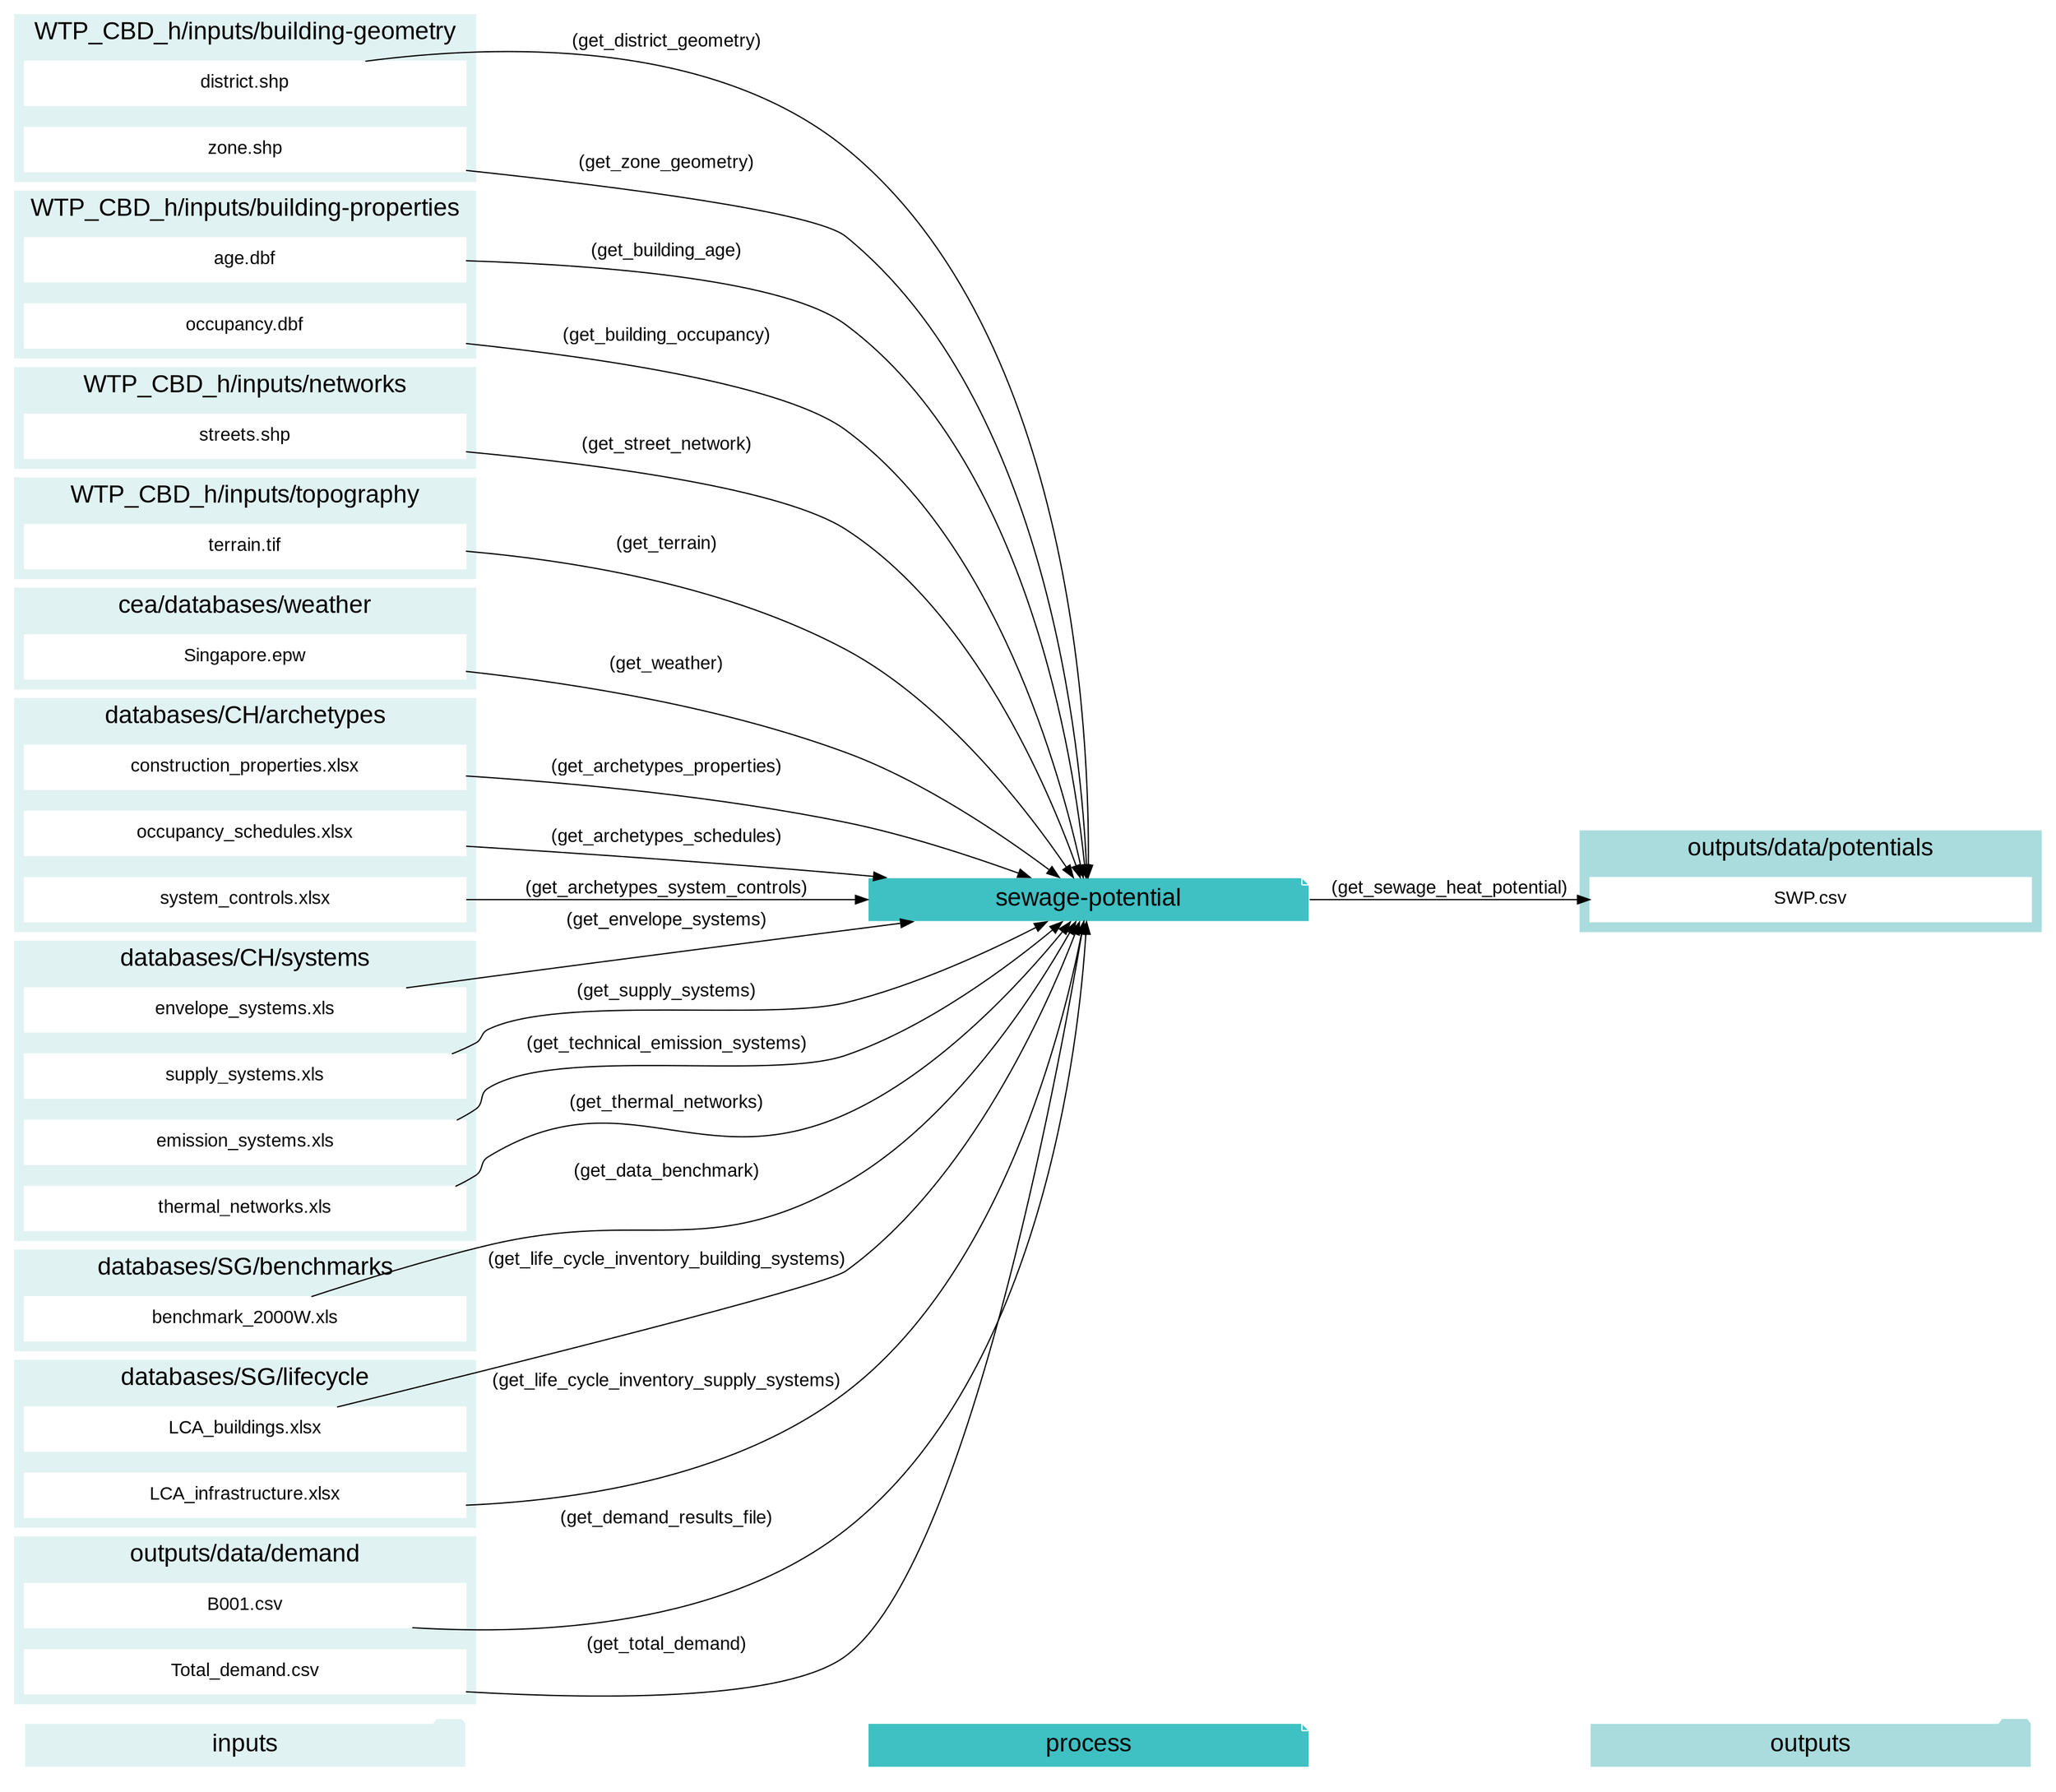 digraph trace_inputlocator {
    rankdir="LR";
    graph [overlap=false, fontname=arial];
    node [shape=box, style=filled, color=white, fontsize=15, fontname=arial, fixedsize=true, width=5];
    edge [fontname=arial, fontsize = 15]
    newrank=true
    subgraph cluster_legend {
    fontsize=25
    style=invis
    "process"[style=filled, fillcolor="#3FC0C2", shape=note, fontsize=20, fontname="arial"]
    "inputs" [style=filled, shape=folder, color=white, fillcolor="#E1F2F2", fontsize=20]
    "outputs"[style=filled, shape=folder, color=white, fillcolor="#aadcdd", fontsize=20]
    "inputs"->"process"[style=invis]
    "process"->"outputs"[style=invis]
    }
    "sewage-potential"[style=filled, color=white, fillcolor="#3FC0C2", shape=note, fontsize=20, fontname=arial];
    subgraph cluster_0_in {
        style = filled;
        color = "#E1F2F2";
        fontsize = 20;
        rank=same;
        label="WTP_CBD_h/inputs/building-geometry";
        "district.shp"
        "zone.shp"
    }
    subgraph cluster_1_in {
        style = filled;
        color = "#E1F2F2";
        fontsize = 20;
        rank=same;
        label="WTP_CBD_h/inputs/building-properties";
        "age.dbf"
        "occupancy.dbf"
    }
    subgraph cluster_2_in {
        style = filled;
        color = "#E1F2F2";
        fontsize = 20;
        rank=same;
        label="WTP_CBD_h/inputs/networks";
        "streets.shp"
    }
    subgraph cluster_3_in {
        style = filled;
        color = "#E1F2F2";
        fontsize = 20;
        rank=same;
        label="WTP_CBD_h/inputs/topography";
        "terrain.tif"
    }
    subgraph cluster_4_in {
        style = filled;
        color = "#E1F2F2";
        fontsize = 20;
        rank=same;
        label="cea/databases/weather";
        "Singapore.epw"
    }
    subgraph cluster_5_in {
        style = filled;
        color = "#E1F2F2";
        fontsize = 20;
        rank=same;
        label="databases/CH/archetypes";
        "construction_properties.xlsx"
        "occupancy_schedules.xlsx"
        "system_controls.xlsx"
    }
    subgraph cluster_6_in {
        style = filled;
        color = "#E1F2F2";
        fontsize = 20;
        rank=same;
        label="databases/CH/systems";
        "envelope_systems.xls"
        "supply_systems.xls"
        "emission_systems.xls"
        "thermal_networks.xls"
    }
    subgraph cluster_7_in {
        style = filled;
        color = "#E1F2F2";
        fontsize = 20;
        rank=same;
        label="databases/SG/benchmarks";
        "benchmark_2000W.xls"
    }
    subgraph cluster_8_in {
        style = filled;
        color = "#E1F2F2";
        fontsize = 20;
        rank=same;
        label="databases/SG/lifecycle";
        "LCA_buildings.xlsx"
        "LCA_infrastructure.xlsx"
    }
    subgraph cluster_9_in {
        style = filled;
        color = "#E1F2F2";
        fontsize = 20;
        rank=same;
        label="outputs/data/demand";
        "B001.csv"
        "Total_demand.csv"
    }
    subgraph cluster_10_out {
        style = filled;
        color = "#aadcdd";
        fontsize = 20;
        rank=same;
        label="outputs/data/potentials";
        "SWP.csv"
    }
    "construction_properties.xlsx" -> "sewage-potential"[label="(get_archetypes_properties)"]
    "occupancy_schedules.xlsx" -> "sewage-potential"[label="(get_archetypes_schedules)"]
    "system_controls.xlsx" -> "sewage-potential"[label="(get_archetypes_system_controls)"]
    "age.dbf" -> "sewage-potential"[label="(get_building_age)"]
    "occupancy.dbf" -> "sewage-potential"[label="(get_building_occupancy)"]
    "benchmark_2000W.xls" -> "sewage-potential"[label="(get_data_benchmark)"]
    "B001.csv" -> "sewage-potential"[label="(get_demand_results_file)"]
    "district.shp" -> "sewage-potential"[label="(get_district_geometry)"]
    "envelope_systems.xls" -> "sewage-potential"[label="(get_envelope_systems)"]
    "LCA_buildings.xlsx" -> "sewage-potential"[label="(get_life_cycle_inventory_building_systems)"]
    "LCA_infrastructure.xlsx" -> "sewage-potential"[label="(get_life_cycle_inventory_supply_systems)"]
    "streets.shp" -> "sewage-potential"[label="(get_street_network)"]
    "supply_systems.xls" -> "sewage-potential"[label="(get_supply_systems)"]
    "emission_systems.xls" -> "sewage-potential"[label="(get_technical_emission_systems)"]
    "terrain.tif" -> "sewage-potential"[label="(get_terrain)"]
    "thermal_networks.xls" -> "sewage-potential"[label="(get_thermal_networks)"]
    "Total_demand.csv" -> "sewage-potential"[label="(get_total_demand)"]
    "Singapore.epw" -> "sewage-potential"[label="(get_weather)"]
    "zone.shp" -> "sewage-potential"[label="(get_zone_geometry)"]
    "sewage-potential" -> "SWP.csv"[label="(get_sewage_heat_potential)"]
    }